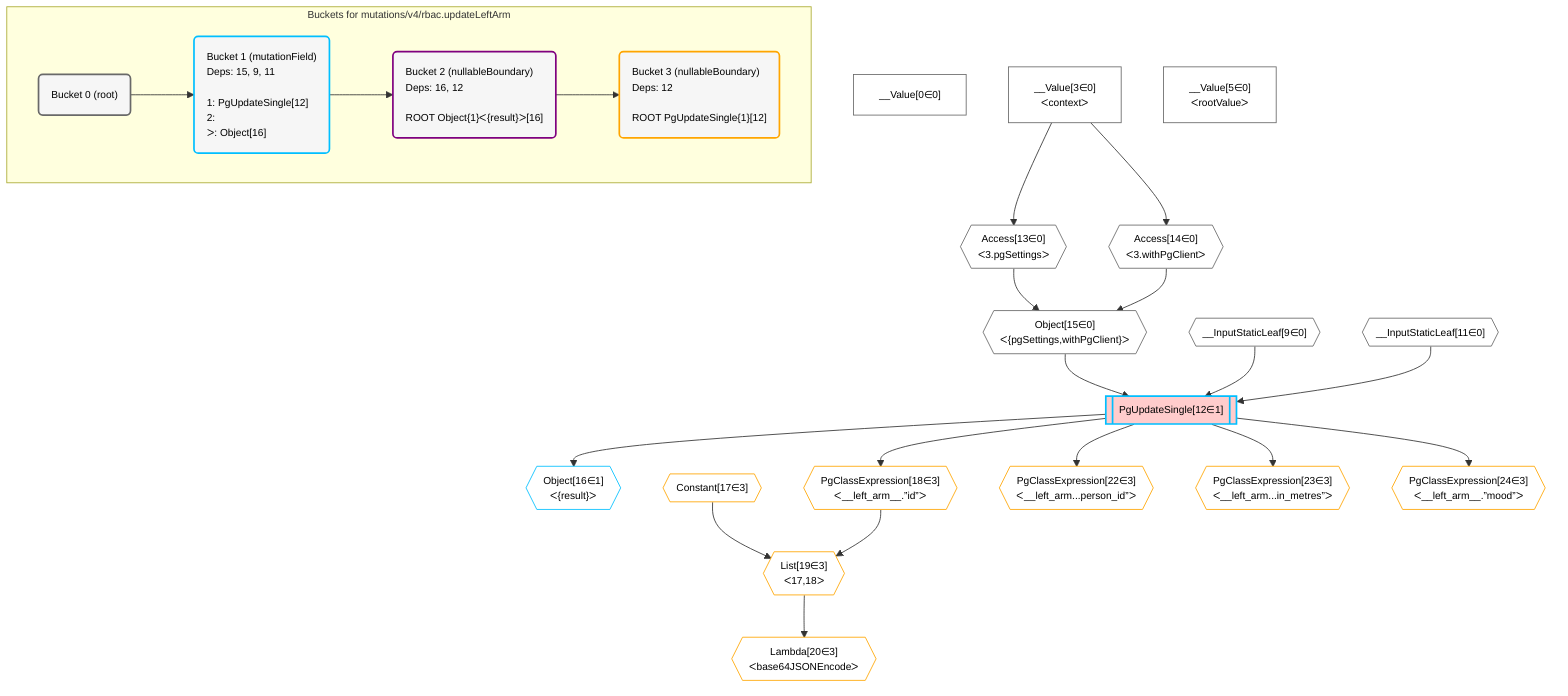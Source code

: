 %%{init: {'themeVariables': { 'fontSize': '12px'}}}%%
graph TD
    classDef path fill:#eee,stroke:#000,color:#000
    classDef plan fill:#fff,stroke-width:1px,color:#000
    classDef itemplan fill:#fff,stroke-width:2px,color:#000
    classDef unbatchedplan fill:#dff,stroke-width:1px,color:#000
    classDef sideeffectplan fill:#fcc,stroke-width:2px,color:#000
    classDef bucket fill:#f6f6f6,color:#000,stroke-width:2px,text-align:left


    %% define steps
    __Value0["__Value[0∈0]"]:::plan
    __Value3["__Value[3∈0]<br />ᐸcontextᐳ"]:::plan
    __Value5["__Value[5∈0]<br />ᐸrootValueᐳ"]:::plan
    __InputStaticLeaf9{{"__InputStaticLeaf[9∈0]"}}:::plan
    __InputStaticLeaf11{{"__InputStaticLeaf[11∈0]"}}:::plan
    Access13{{"Access[13∈0]<br />ᐸ3.pgSettingsᐳ"}}:::plan
    Access14{{"Access[14∈0]<br />ᐸ3.withPgClientᐳ"}}:::plan
    Object15{{"Object[15∈0]<br />ᐸ{pgSettings,withPgClient}ᐳ"}}:::plan
    PgUpdateSingle12[["PgUpdateSingle[12∈1]"]]:::sideeffectplan
    Object16{{"Object[16∈1]<br />ᐸ{result}ᐳ"}}:::plan
    Constant17{{"Constant[17∈3]"}}:::plan
    PgClassExpression18{{"PgClassExpression[18∈3]<br />ᐸ__left_arm__.”id”ᐳ"}}:::plan
    List19{{"List[19∈3]<br />ᐸ17,18ᐳ"}}:::plan
    Lambda20{{"Lambda[20∈3]<br />ᐸbase64JSONEncodeᐳ"}}:::plan
    PgClassExpression22{{"PgClassExpression[22∈3]<br />ᐸ__left_arm...person_id”ᐳ"}}:::plan
    PgClassExpression23{{"PgClassExpression[23∈3]<br />ᐸ__left_arm...in_metres”ᐳ"}}:::plan
    PgClassExpression24{{"PgClassExpression[24∈3]<br />ᐸ__left_arm__.”mood”ᐳ"}}:::plan

    %% plan dependencies
    __Value3 --> Access13
    __Value3 --> Access14
    Access13 & Access14 --> Object15
    Object15 & __InputStaticLeaf9 & __InputStaticLeaf11 --> PgUpdateSingle12
    PgUpdateSingle12 --> Object16
    PgUpdateSingle12 --> PgClassExpression18
    Constant17 & PgClassExpression18 --> List19
    List19 --> Lambda20
    PgUpdateSingle12 --> PgClassExpression22
    PgUpdateSingle12 --> PgClassExpression23
    PgUpdateSingle12 --> PgClassExpression24

    subgraph "Buckets for mutations/v4/rbac.updateLeftArm"
    Bucket0("Bucket 0 (root)"):::bucket
    classDef bucket0 stroke:#696969
    class Bucket0,__Value0,__Value3,__Value5,__InputStaticLeaf9,__InputStaticLeaf11,Access13,Access14,Object15 bucket0
    Bucket1("Bucket 1 (mutationField)<br />Deps: 15, 9, 11<br /><br />1: PgUpdateSingle[12]<br />2: <br />ᐳ: Object[16]"):::bucket
    classDef bucket1 stroke:#00bfff
    class Bucket1,PgUpdateSingle12,Object16 bucket1
    Bucket2("Bucket 2 (nullableBoundary)<br />Deps: 16, 12<br /><br />ROOT Object{1}ᐸ{result}ᐳ[16]"):::bucket
    classDef bucket2 stroke:#7f007f
    class Bucket2 bucket2
    Bucket3("Bucket 3 (nullableBoundary)<br />Deps: 12<br /><br />ROOT PgUpdateSingle{1}[12]"):::bucket
    classDef bucket3 stroke:#ffa500
    class Bucket3,Constant17,PgClassExpression18,List19,Lambda20,PgClassExpression22,PgClassExpression23,PgClassExpression24 bucket3
    Bucket0 --> Bucket1
    Bucket1 --> Bucket2
    Bucket2 --> Bucket3
    end